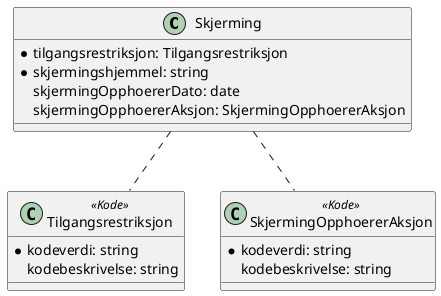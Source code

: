 @startuml

class Skjerming {
    *tilgangsrestriksjon: Tilgangsrestriksjon
    *skjermingshjemmel: string
    skjermingOpphoererDato: date
    skjermingOpphoererAksjon: SkjermingOpphoererAksjon
}

Skjerming .. Tilgangsrestriksjon
Skjerming .. SkjermingOpphoererAksjon

class Tilgangsrestriksjon <<Kode>> {
    *kodeverdi: string
    kodebeskrivelse: string
}

class SkjermingOpphoererAksjon <<Kode>> {
    *kodeverdi: string
    kodebeskrivelse: string
}

@enduml